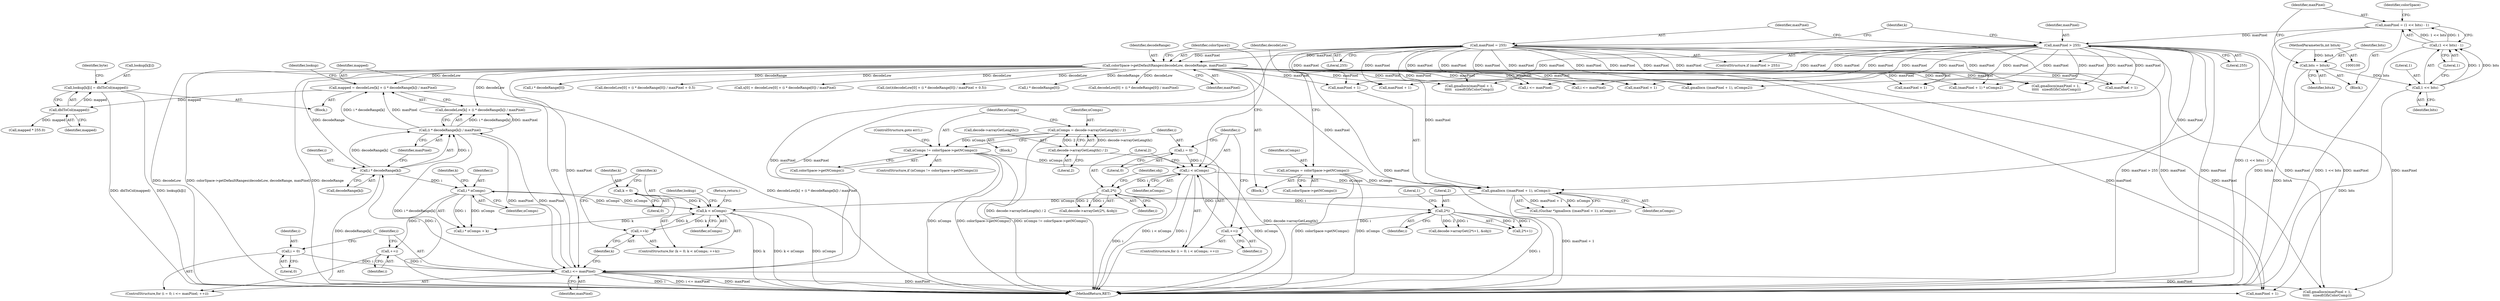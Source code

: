 digraph "0_poppler_7b2d314a61fd0e12f47c62996cb49ec0d1ba747a_4@array" {
"1000543" [label="(Call,lookup[k][i] = dblToCol(mapped))"];
"1000549" [label="(Call,dblToCol(mapped))"];
"1000530" [label="(Call,mapped = decodeLow[k] + (i * decodeRange[k]) / maxPixel)"];
"1000163" [label="(Call,colorSpace->getDefaultRanges(decodeLow, decodeRange, maxPixel))"];
"1000139" [label="(Call,maxPixel = 255)"];
"1000136" [label="(Call,maxPixel > 255)"];
"1000125" [label="(Call,maxPixel = (1 << bits) - 1)"];
"1000127" [label="(Call,(1 << bits) - 1)"];
"1000128" [label="(Call,1 << bits)"];
"1000122" [label="(Call,bits = bitsA)"];
"1000101" [label="(MethodParameterIn,int bitsA)"];
"1000536" [label="(Call,(i * decodeRange[k]) / maxPixel)"];
"1000537" [label="(Call,i * decodeRange[k])"];
"1000524" [label="(Call,i <= maxPixel)"];
"1000521" [label="(Call,i = 0)"];
"1000527" [label="(Call,++i)"];
"1000579" [label="(Call,i * nComps)"];
"1000502" [label="(Call,k < nComps)"];
"1000505" [label="(Call,++k)"];
"1000499" [label="(Call,k = 0)"];
"1000493" [label="(Call,gmallocn ((maxPixel + 1), nComps))"];
"1000186" [label="(Call,i < nComps)"];
"1000189" [label="(Call,++i)"];
"1000211" [label="(Call,2*i)"];
"1000193" [label="(Call,2*i)"];
"1000183" [label="(Call,i = 0)"];
"1000177" [label="(Call,nComps != colorSpace->getNComps())"];
"1000171" [label="(Call,nComps = decode->arrayGetLength() / 2)"];
"1000173" [label="(Call,decode->arrayGetLength() / 2)"];
"1000160" [label="(Call,nComps = colorSpace->getNComps())"];
"1000494" [label="(Call,maxPixel + 1)"];
"1000189" [label="(Call,++i)"];
"1000453" [label="(Call,i * decodeRange[0])"];
"1000515" [label="(Call,maxPixel + 1)"];
"1000197" [label="(Identifier,obj)"];
"1000127" [label="(Call,(1 << bits) - 1)"];
"1000526" [label="(Identifier,maxPixel)"];
"1000506" [label="(Identifier,k)"];
"1000293" [label="(Call,gmallocn(maxPixel + 1,\n \t\t\t\t\t   sizeof(GfxColorComp)))"];
"1000514" [label="(Call,gmallocn(maxPixel + 1,\n\t\t\t\t\t   sizeof(GfxColorComp)))"];
"1000500" [label="(Identifier,k)"];
"1000528" [label="(Identifier,i)"];
"1000582" [label="(Identifier,k)"];
"1000137" [label="(Identifier,maxPixel)"];
"1000176" [label="(ControlStructure,if (nComps != colorSpace->getNComps()))"];
"1000187" [label="(Identifier,i)"];
"1000131" [label="(Literal,1)"];
"1000128" [label="(Call,1 << bits)"];
"1000505" [label="(Call,++k)"];
"1000175" [label="(Literal,2)"];
"1000161" [label="(Identifier,nComps)"];
"1000532" [label="(Call,decodeLow[k] + (i * decodeRange[k]) / maxPixel)"];
"1000313" [label="(Call,decodeLow[0] + (i * decodeRange[0]) / maxPixel + 0.5)"];
"1000594" [label="(MethodReturn,RET)"];
"1000444" [label="(Call,x[0] = decodeLow[0] + (i * decodeRange[0]) / maxPixel)"];
"1000491" [label="(Call,(Guchar *)gmallocn ((maxPixel + 1), nComps))"];
"1000139" [label="(Call,maxPixel = 255)"];
"1000122" [label="(Call,bits = bitsA)"];
"1000162" [label="(Call,colorSpace->getNComps())"];
"1000104" [label="(Block,)"];
"1000188" [label="(Identifier,nComps)"];
"1000542" [label="(Identifier,maxPixel)"];
"1000530" [label="(Call,mapped = decodeLow[k] + (i * decodeRange[k]) / maxPixel)"];
"1000502" [label="(Call,k < nComps)"];
"1000125" [label="(Call,maxPixel = (1 << bits) - 1)"];
"1000504" [label="(Identifier,nComps)"];
"1000101" [label="(MethodParameterIn,int bitsA)"];
"1000182" [label="(ControlStructure,for (i = 0; i < nComps; ++i))"];
"1000179" [label="(Call,colorSpace->getNComps())"];
"1000136" [label="(Call,maxPixel > 255)"];
"1000498" [label="(ControlStructure,for (k = 0; k < nComps; ++k))"];
"1000144" [label="(Identifier,k)"];
"1000212" [label="(Literal,2)"];
"1000174" [label="(Call,decode->arrayGetLength())"];
"1000236" [label="(Identifier,colorSpace2)"];
"1000311" [label="(Call,(int)(decodeLow[0] + (i * decodeRange[0]) / maxPixel + 0.5))"];
"1000178" [label="(Identifier,nComps)"];
"1000319" [label="(Call,i * decodeRange[0])"];
"1000173" [label="(Call,decode->arrayGetLength() / 2)"];
"1000428" [label="(Call,gmallocn(maxPixel + 1,\n\t\t\t\t\t   sizeof(GfxColorComp)))"];
"1000531" [label="(Identifier,mapped)"];
"1000536" [label="(Call,(i * decodeRange[k]) / maxPixel)"];
"1000581" [label="(Identifier,nComps)"];
"1000159" [label="(Block,)"];
"1000550" [label="(Identifier,mapped)"];
"1000546" [label="(Identifier,lookup)"];
"1000165" [label="(Identifier,decodeRange)"];
"1000493" [label="(Call,gmallocn ((maxPixel + 1), nComps))"];
"1000172" [label="(Identifier,nComps)"];
"1000499" [label="(Call,k = 0)"];
"1000209" [label="(Call,decode->arrayGet(2*i+1, &obj))"];
"1000164" [label="(Identifier,decodeLow)"];
"1000160" [label="(Call,nComps = colorSpace->getNComps())"];
"1000521" [label="(Call,i = 0)"];
"1000126" [label="(Identifier,maxPixel)"];
"1000448" [label="(Call,decodeLow[0] + (i * decodeRange[0]) / maxPixel)"];
"1000438" [label="(Call,i <= maxPixel)"];
"1000140" [label="(Identifier,maxPixel)"];
"1000497" [label="(Identifier,nComps)"];
"1000130" [label="(Identifier,bits)"];
"1000529" [label="(Block,)"];
"1000184" [label="(Identifier,i)"];
"1000580" [label="(Identifier,i)"];
"1000537" [label="(Call,i * decodeRange[k])"];
"1000579" [label="(Call,i * nComps)"];
"1000166" [label="(Identifier,maxPixel)"];
"1000578" [label="(Call,i * nComps + k)"];
"1000133" [label="(Identifier,colorSpace)"];
"1000141" [label="(Literal,255)"];
"1000193" [label="(Call,2*i)"];
"1000520" [label="(ControlStructure,for (i = 0; i <= maxPixel; ++i))"];
"1000407" [label="(Call,gmallocn ((maxPixel + 1), nComps2))"];
"1000129" [label="(Literal,1)"];
"1000190" [label="(Identifier,i)"];
"1000408" [label="(Call,maxPixel + 1)"];
"1000186" [label="(Call,i < nComps)"];
"1000211" [label="(Call,2*i)"];
"1000272" [label="(Call,(maxPixel + 1) * nComps2)"];
"1000510" [label="(Identifier,lookup)"];
"1000294" [label="(Call,maxPixel + 1)"];
"1000192" [label="(Call,decode->arrayGet(2*i, &obj))"];
"1000183" [label="(Call,i = 0)"];
"1000195" [label="(Identifier,i)"];
"1000210" [label="(Call,2*i+1)"];
"1000501" [label="(Literal,0)"];
"1000214" [label="(Literal,1)"];
"1000185" [label="(Literal,0)"];
"1000177" [label="(Call,nComps != colorSpace->getNComps())"];
"1000584" [label="(Return,return;)"];
"1000171" [label="(Call,nComps = decode->arrayGetLength() / 2)"];
"1000429" [label="(Call,maxPixel + 1)"];
"1000549" [label="(Call,dblToCol(mapped))"];
"1000503" [label="(Identifier,k)"];
"1000556" [label="(Call,mapped * 255.0)"];
"1000138" [label="(Literal,255)"];
"1000539" [label="(Call,decodeRange[k])"];
"1000170" [label="(Block,)"];
"1000163" [label="(Call,colorSpace->getDefaultRanges(decodeLow, decodeRange, maxPixel))"];
"1000303" [label="(Call,i <= maxPixel)"];
"1000525" [label="(Identifier,i)"];
"1000194" [label="(Literal,2)"];
"1000124" [label="(Identifier,bitsA)"];
"1000213" [label="(Identifier,i)"];
"1000527" [label="(Call,++i)"];
"1000135" [label="(ControlStructure,if (maxPixel > 255))"];
"1000123" [label="(Identifier,bits)"];
"1000522" [label="(Identifier,i)"];
"1000552" [label="(Identifier,byte)"];
"1000524" [label="(Call,i <= maxPixel)"];
"1000544" [label="(Call,lookup[k][i])"];
"1000273" [label="(Call,maxPixel + 1)"];
"1000538" [label="(Identifier,i)"];
"1000543" [label="(Call,lookup[k][i] = dblToCol(mapped))"];
"1000181" [label="(ControlStructure,goto err1;)"];
"1000523" [label="(Literal,0)"];
"1000543" -> "1000529"  [label="AST: "];
"1000543" -> "1000549"  [label="CFG: "];
"1000544" -> "1000543"  [label="AST: "];
"1000549" -> "1000543"  [label="AST: "];
"1000552" -> "1000543"  [label="CFG: "];
"1000543" -> "1000594"  [label="DDG: lookup[k][i]"];
"1000543" -> "1000594"  [label="DDG: dblToCol(mapped)"];
"1000549" -> "1000543"  [label="DDG: mapped"];
"1000549" -> "1000550"  [label="CFG: "];
"1000550" -> "1000549"  [label="AST: "];
"1000530" -> "1000549"  [label="DDG: mapped"];
"1000549" -> "1000556"  [label="DDG: mapped"];
"1000530" -> "1000529"  [label="AST: "];
"1000530" -> "1000532"  [label="CFG: "];
"1000531" -> "1000530"  [label="AST: "];
"1000532" -> "1000530"  [label="AST: "];
"1000546" -> "1000530"  [label="CFG: "];
"1000530" -> "1000594"  [label="DDG: decodeLow[k] + (i * decodeRange[k]) / maxPixel"];
"1000163" -> "1000530"  [label="DDG: decodeLow"];
"1000536" -> "1000530"  [label="DDG: i * decodeRange[k]"];
"1000536" -> "1000530"  [label="DDG: maxPixel"];
"1000163" -> "1000159"  [label="AST: "];
"1000163" -> "1000166"  [label="CFG: "];
"1000164" -> "1000163"  [label="AST: "];
"1000165" -> "1000163"  [label="AST: "];
"1000166" -> "1000163"  [label="AST: "];
"1000236" -> "1000163"  [label="CFG: "];
"1000163" -> "1000594"  [label="DDG: decodeLow"];
"1000163" -> "1000594"  [label="DDG: colorSpace->getDefaultRanges(decodeLow, decodeRange, maxPixel)"];
"1000163" -> "1000594"  [label="DDG: decodeRange"];
"1000139" -> "1000163"  [label="DDG: maxPixel"];
"1000136" -> "1000163"  [label="DDG: maxPixel"];
"1000163" -> "1000272"  [label="DDG: maxPixel"];
"1000163" -> "1000273"  [label="DDG: maxPixel"];
"1000163" -> "1000293"  [label="DDG: maxPixel"];
"1000163" -> "1000294"  [label="DDG: maxPixel"];
"1000163" -> "1000303"  [label="DDG: maxPixel"];
"1000163" -> "1000311"  [label="DDG: decodeLow"];
"1000163" -> "1000313"  [label="DDG: decodeLow"];
"1000163" -> "1000319"  [label="DDG: decodeRange"];
"1000163" -> "1000407"  [label="DDG: maxPixel"];
"1000163" -> "1000408"  [label="DDG: maxPixel"];
"1000163" -> "1000428"  [label="DDG: maxPixel"];
"1000163" -> "1000429"  [label="DDG: maxPixel"];
"1000163" -> "1000438"  [label="DDG: maxPixel"];
"1000163" -> "1000444"  [label="DDG: decodeLow"];
"1000163" -> "1000448"  [label="DDG: decodeLow"];
"1000163" -> "1000453"  [label="DDG: decodeRange"];
"1000163" -> "1000493"  [label="DDG: maxPixel"];
"1000163" -> "1000494"  [label="DDG: maxPixel"];
"1000163" -> "1000514"  [label="DDG: maxPixel"];
"1000163" -> "1000515"  [label="DDG: maxPixel"];
"1000163" -> "1000524"  [label="DDG: maxPixel"];
"1000163" -> "1000532"  [label="DDG: decodeLow"];
"1000163" -> "1000537"  [label="DDG: decodeRange"];
"1000139" -> "1000135"  [label="AST: "];
"1000139" -> "1000141"  [label="CFG: "];
"1000140" -> "1000139"  [label="AST: "];
"1000141" -> "1000139"  [label="AST: "];
"1000144" -> "1000139"  [label="CFG: "];
"1000139" -> "1000594"  [label="DDG: maxPixel"];
"1000139" -> "1000272"  [label="DDG: maxPixel"];
"1000139" -> "1000273"  [label="DDG: maxPixel"];
"1000139" -> "1000293"  [label="DDG: maxPixel"];
"1000139" -> "1000294"  [label="DDG: maxPixel"];
"1000139" -> "1000303"  [label="DDG: maxPixel"];
"1000139" -> "1000407"  [label="DDG: maxPixel"];
"1000139" -> "1000408"  [label="DDG: maxPixel"];
"1000139" -> "1000428"  [label="DDG: maxPixel"];
"1000139" -> "1000429"  [label="DDG: maxPixel"];
"1000139" -> "1000438"  [label="DDG: maxPixel"];
"1000139" -> "1000493"  [label="DDG: maxPixel"];
"1000139" -> "1000494"  [label="DDG: maxPixel"];
"1000139" -> "1000514"  [label="DDG: maxPixel"];
"1000139" -> "1000515"  [label="DDG: maxPixel"];
"1000139" -> "1000524"  [label="DDG: maxPixel"];
"1000136" -> "1000135"  [label="AST: "];
"1000136" -> "1000138"  [label="CFG: "];
"1000137" -> "1000136"  [label="AST: "];
"1000138" -> "1000136"  [label="AST: "];
"1000140" -> "1000136"  [label="CFG: "];
"1000144" -> "1000136"  [label="CFG: "];
"1000136" -> "1000594"  [label="DDG: maxPixel > 255"];
"1000136" -> "1000594"  [label="DDG: maxPixel"];
"1000125" -> "1000136"  [label="DDG: maxPixel"];
"1000136" -> "1000272"  [label="DDG: maxPixel"];
"1000136" -> "1000273"  [label="DDG: maxPixel"];
"1000136" -> "1000293"  [label="DDG: maxPixel"];
"1000136" -> "1000294"  [label="DDG: maxPixel"];
"1000136" -> "1000303"  [label="DDG: maxPixel"];
"1000136" -> "1000407"  [label="DDG: maxPixel"];
"1000136" -> "1000408"  [label="DDG: maxPixel"];
"1000136" -> "1000428"  [label="DDG: maxPixel"];
"1000136" -> "1000429"  [label="DDG: maxPixel"];
"1000136" -> "1000438"  [label="DDG: maxPixel"];
"1000136" -> "1000493"  [label="DDG: maxPixel"];
"1000136" -> "1000494"  [label="DDG: maxPixel"];
"1000136" -> "1000514"  [label="DDG: maxPixel"];
"1000136" -> "1000515"  [label="DDG: maxPixel"];
"1000136" -> "1000524"  [label="DDG: maxPixel"];
"1000125" -> "1000104"  [label="AST: "];
"1000125" -> "1000127"  [label="CFG: "];
"1000126" -> "1000125"  [label="AST: "];
"1000127" -> "1000125"  [label="AST: "];
"1000133" -> "1000125"  [label="CFG: "];
"1000125" -> "1000594"  [label="DDG: (1 << bits) - 1"];
"1000127" -> "1000125"  [label="DDG: 1 << bits"];
"1000127" -> "1000125"  [label="DDG: 1"];
"1000127" -> "1000131"  [label="CFG: "];
"1000128" -> "1000127"  [label="AST: "];
"1000131" -> "1000127"  [label="AST: "];
"1000127" -> "1000594"  [label="DDG: 1 << bits"];
"1000128" -> "1000127"  [label="DDG: 1"];
"1000128" -> "1000127"  [label="DDG: bits"];
"1000128" -> "1000130"  [label="CFG: "];
"1000129" -> "1000128"  [label="AST: "];
"1000130" -> "1000128"  [label="AST: "];
"1000131" -> "1000128"  [label="CFG: "];
"1000128" -> "1000594"  [label="DDG: bits"];
"1000122" -> "1000128"  [label="DDG: bits"];
"1000122" -> "1000104"  [label="AST: "];
"1000122" -> "1000124"  [label="CFG: "];
"1000123" -> "1000122"  [label="AST: "];
"1000124" -> "1000122"  [label="AST: "];
"1000126" -> "1000122"  [label="CFG: "];
"1000122" -> "1000594"  [label="DDG: bitsA"];
"1000101" -> "1000122"  [label="DDG: bitsA"];
"1000101" -> "1000100"  [label="AST: "];
"1000101" -> "1000594"  [label="DDG: bitsA"];
"1000536" -> "1000532"  [label="AST: "];
"1000536" -> "1000542"  [label="CFG: "];
"1000537" -> "1000536"  [label="AST: "];
"1000542" -> "1000536"  [label="AST: "];
"1000532" -> "1000536"  [label="CFG: "];
"1000536" -> "1000594"  [label="DDG: i * decodeRange[k]"];
"1000536" -> "1000524"  [label="DDG: maxPixel"];
"1000536" -> "1000532"  [label="DDG: i * decodeRange[k]"];
"1000536" -> "1000532"  [label="DDG: maxPixel"];
"1000537" -> "1000536"  [label="DDG: i"];
"1000537" -> "1000536"  [label="DDG: decodeRange[k]"];
"1000524" -> "1000536"  [label="DDG: maxPixel"];
"1000537" -> "1000539"  [label="CFG: "];
"1000538" -> "1000537"  [label="AST: "];
"1000539" -> "1000537"  [label="AST: "];
"1000542" -> "1000537"  [label="CFG: "];
"1000537" -> "1000594"  [label="DDG: decodeRange[k]"];
"1000524" -> "1000537"  [label="DDG: i"];
"1000537" -> "1000579"  [label="DDG: i"];
"1000524" -> "1000520"  [label="AST: "];
"1000524" -> "1000526"  [label="CFG: "];
"1000525" -> "1000524"  [label="AST: "];
"1000526" -> "1000524"  [label="AST: "];
"1000531" -> "1000524"  [label="CFG: "];
"1000506" -> "1000524"  [label="CFG: "];
"1000524" -> "1000594"  [label="DDG: i"];
"1000524" -> "1000594"  [label="DDG: i <= maxPixel"];
"1000524" -> "1000594"  [label="DDG: maxPixel"];
"1000524" -> "1000514"  [label="DDG: maxPixel"];
"1000524" -> "1000515"  [label="DDG: maxPixel"];
"1000521" -> "1000524"  [label="DDG: i"];
"1000527" -> "1000524"  [label="DDG: i"];
"1000521" -> "1000520"  [label="AST: "];
"1000521" -> "1000523"  [label="CFG: "];
"1000522" -> "1000521"  [label="AST: "];
"1000523" -> "1000521"  [label="AST: "];
"1000525" -> "1000521"  [label="CFG: "];
"1000527" -> "1000520"  [label="AST: "];
"1000527" -> "1000528"  [label="CFG: "];
"1000528" -> "1000527"  [label="AST: "];
"1000525" -> "1000527"  [label="CFG: "];
"1000579" -> "1000527"  [label="DDG: i"];
"1000579" -> "1000578"  [label="AST: "];
"1000579" -> "1000581"  [label="CFG: "];
"1000580" -> "1000579"  [label="AST: "];
"1000581" -> "1000579"  [label="AST: "];
"1000582" -> "1000579"  [label="CFG: "];
"1000579" -> "1000502"  [label="DDG: nComps"];
"1000579" -> "1000578"  [label="DDG: i"];
"1000579" -> "1000578"  [label="DDG: nComps"];
"1000502" -> "1000579"  [label="DDG: nComps"];
"1000502" -> "1000498"  [label="AST: "];
"1000502" -> "1000504"  [label="CFG: "];
"1000503" -> "1000502"  [label="AST: "];
"1000504" -> "1000502"  [label="AST: "];
"1000510" -> "1000502"  [label="CFG: "];
"1000584" -> "1000502"  [label="CFG: "];
"1000502" -> "1000594"  [label="DDG: k"];
"1000502" -> "1000594"  [label="DDG: k < nComps"];
"1000502" -> "1000594"  [label="DDG: nComps"];
"1000505" -> "1000502"  [label="DDG: k"];
"1000499" -> "1000502"  [label="DDG: k"];
"1000493" -> "1000502"  [label="DDG: nComps"];
"1000502" -> "1000505"  [label="DDG: k"];
"1000502" -> "1000578"  [label="DDG: k"];
"1000505" -> "1000498"  [label="AST: "];
"1000505" -> "1000506"  [label="CFG: "];
"1000506" -> "1000505"  [label="AST: "];
"1000503" -> "1000505"  [label="CFG: "];
"1000499" -> "1000498"  [label="AST: "];
"1000499" -> "1000501"  [label="CFG: "];
"1000500" -> "1000499"  [label="AST: "];
"1000501" -> "1000499"  [label="AST: "];
"1000503" -> "1000499"  [label="CFG: "];
"1000493" -> "1000491"  [label="AST: "];
"1000493" -> "1000497"  [label="CFG: "];
"1000494" -> "1000493"  [label="AST: "];
"1000497" -> "1000493"  [label="AST: "];
"1000491" -> "1000493"  [label="CFG: "];
"1000493" -> "1000594"  [label="DDG: maxPixel + 1"];
"1000493" -> "1000491"  [label="DDG: maxPixel + 1"];
"1000493" -> "1000491"  [label="DDG: nComps"];
"1000186" -> "1000493"  [label="DDG: nComps"];
"1000160" -> "1000493"  [label="DDG: nComps"];
"1000186" -> "1000182"  [label="AST: "];
"1000186" -> "1000188"  [label="CFG: "];
"1000187" -> "1000186"  [label="AST: "];
"1000188" -> "1000186"  [label="AST: "];
"1000194" -> "1000186"  [label="CFG: "];
"1000236" -> "1000186"  [label="CFG: "];
"1000186" -> "1000594"  [label="DDG: nComps"];
"1000186" -> "1000594"  [label="DDG: i < nComps"];
"1000186" -> "1000594"  [label="DDG: i"];
"1000189" -> "1000186"  [label="DDG: i"];
"1000183" -> "1000186"  [label="DDG: i"];
"1000177" -> "1000186"  [label="DDG: nComps"];
"1000186" -> "1000193"  [label="DDG: i"];
"1000189" -> "1000182"  [label="AST: "];
"1000189" -> "1000190"  [label="CFG: "];
"1000190" -> "1000189"  [label="AST: "];
"1000187" -> "1000189"  [label="CFG: "];
"1000211" -> "1000189"  [label="DDG: i"];
"1000211" -> "1000210"  [label="AST: "];
"1000211" -> "1000213"  [label="CFG: "];
"1000212" -> "1000211"  [label="AST: "];
"1000213" -> "1000211"  [label="AST: "];
"1000214" -> "1000211"  [label="CFG: "];
"1000211" -> "1000594"  [label="DDG: i"];
"1000211" -> "1000209"  [label="DDG: 2"];
"1000211" -> "1000209"  [label="DDG: i"];
"1000211" -> "1000210"  [label="DDG: 2"];
"1000211" -> "1000210"  [label="DDG: i"];
"1000193" -> "1000211"  [label="DDG: i"];
"1000193" -> "1000192"  [label="AST: "];
"1000193" -> "1000195"  [label="CFG: "];
"1000194" -> "1000193"  [label="AST: "];
"1000195" -> "1000193"  [label="AST: "];
"1000197" -> "1000193"  [label="CFG: "];
"1000193" -> "1000594"  [label="DDG: i"];
"1000193" -> "1000192"  [label="DDG: 2"];
"1000193" -> "1000192"  [label="DDG: i"];
"1000183" -> "1000182"  [label="AST: "];
"1000183" -> "1000185"  [label="CFG: "];
"1000184" -> "1000183"  [label="AST: "];
"1000185" -> "1000183"  [label="AST: "];
"1000187" -> "1000183"  [label="CFG: "];
"1000177" -> "1000176"  [label="AST: "];
"1000177" -> "1000179"  [label="CFG: "];
"1000178" -> "1000177"  [label="AST: "];
"1000179" -> "1000177"  [label="AST: "];
"1000181" -> "1000177"  [label="CFG: "];
"1000184" -> "1000177"  [label="CFG: "];
"1000177" -> "1000594"  [label="DDG: nComps"];
"1000177" -> "1000594"  [label="DDG: colorSpace->getNComps()"];
"1000177" -> "1000594"  [label="DDG: nComps != colorSpace->getNComps()"];
"1000171" -> "1000177"  [label="DDG: nComps"];
"1000171" -> "1000170"  [label="AST: "];
"1000171" -> "1000173"  [label="CFG: "];
"1000172" -> "1000171"  [label="AST: "];
"1000173" -> "1000171"  [label="AST: "];
"1000178" -> "1000171"  [label="CFG: "];
"1000171" -> "1000594"  [label="DDG: decode->arrayGetLength() / 2"];
"1000173" -> "1000171"  [label="DDG: decode->arrayGetLength()"];
"1000173" -> "1000171"  [label="DDG: 2"];
"1000173" -> "1000175"  [label="CFG: "];
"1000174" -> "1000173"  [label="AST: "];
"1000175" -> "1000173"  [label="AST: "];
"1000173" -> "1000594"  [label="DDG: decode->arrayGetLength()"];
"1000160" -> "1000159"  [label="AST: "];
"1000160" -> "1000162"  [label="CFG: "];
"1000161" -> "1000160"  [label="AST: "];
"1000162" -> "1000160"  [label="AST: "];
"1000164" -> "1000160"  [label="CFG: "];
"1000160" -> "1000594"  [label="DDG: colorSpace->getNComps()"];
"1000160" -> "1000594"  [label="DDG: nComps"];
}
